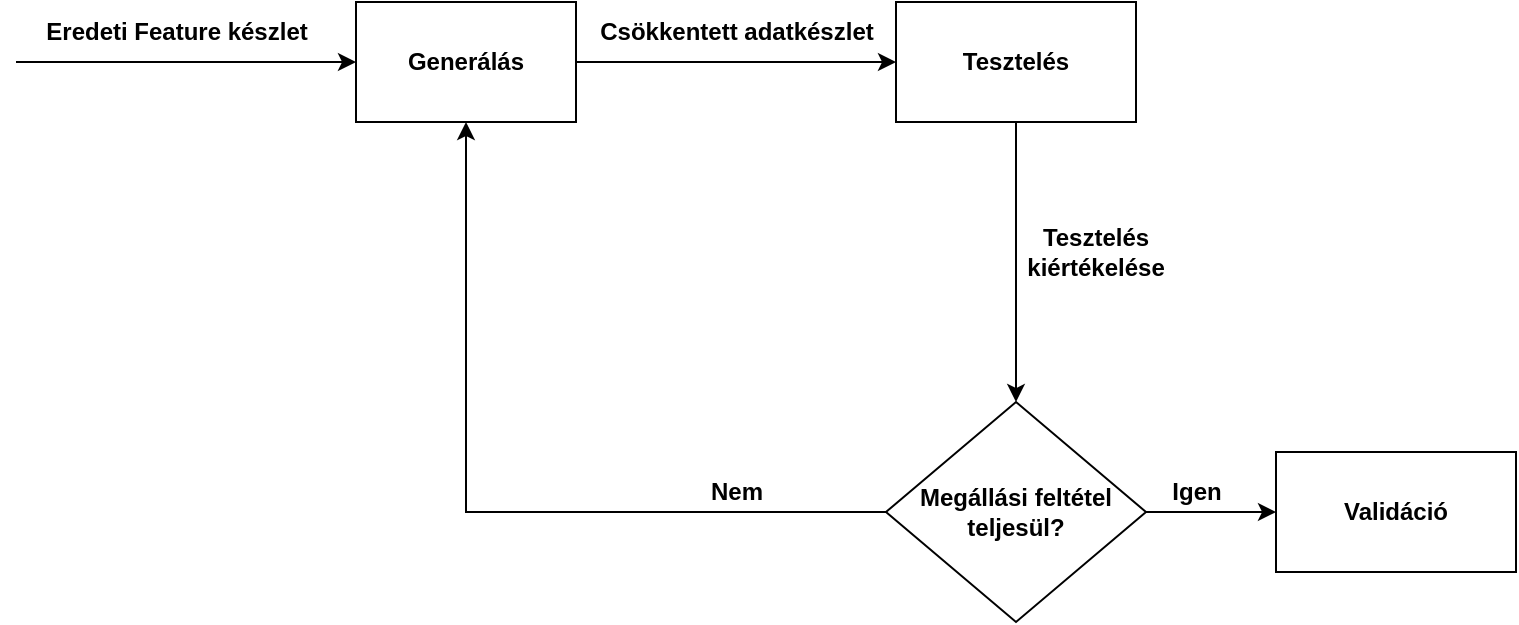 <mxfile version="20.8.23" type="github">
  <diagram name="1 oldal" id="frzoha-sSFbWyBRJqYV1">
    <mxGraphModel dx="1050" dy="538" grid="1" gridSize="10" guides="1" tooltips="1" connect="1" arrows="1" fold="1" page="1" pageScale="1" pageWidth="827" pageHeight="1169" math="0" shadow="0">
      <root>
        <mxCell id="0" />
        <mxCell id="1" parent="0" />
        <mxCell id="f_jFxjglcS5LHNjJjFDD-1" value="" style="endArrow=classic;html=1;rounded=0;" edge="1" parent="1" target="f_jFxjglcS5LHNjJjFDD-4">
          <mxGeometry width="50" height="50" relative="1" as="geometry">
            <mxPoint x="60" y="190" as="sourcePoint" />
            <mxPoint x="250" y="190" as="targetPoint" />
          </mxGeometry>
        </mxCell>
        <mxCell id="f_jFxjglcS5LHNjJjFDD-3" value="&lt;b&gt;Eredeti Feature készlet&lt;br&gt;&lt;/b&gt;" style="text;html=1;align=center;verticalAlign=middle;resizable=0;points=[];autosize=1;strokeColor=none;fillColor=none;" vertex="1" parent="1">
          <mxGeometry x="60" y="160" width="160" height="30" as="geometry" />
        </mxCell>
        <mxCell id="f_jFxjglcS5LHNjJjFDD-4" value="&lt;b&gt;Generálás&lt;/b&gt;" style="rounded=0;whiteSpace=wrap;html=1;" vertex="1" parent="1">
          <mxGeometry x="230" y="160" width="110" height="60" as="geometry" />
        </mxCell>
        <mxCell id="f_jFxjglcS5LHNjJjFDD-5" value="" style="endArrow=classic;html=1;rounded=0;exitX=1;exitY=0.5;exitDx=0;exitDy=0;" edge="1" parent="1" source="f_jFxjglcS5LHNjJjFDD-4">
          <mxGeometry width="50" height="50" relative="1" as="geometry">
            <mxPoint x="390" y="350" as="sourcePoint" />
            <mxPoint x="500" y="190" as="targetPoint" />
          </mxGeometry>
        </mxCell>
        <mxCell id="f_jFxjglcS5LHNjJjFDD-6" value="&lt;b&gt;Csökkentett adatkészlet&lt;br&gt;&lt;/b&gt;" style="text;html=1;align=center;verticalAlign=middle;resizable=0;points=[];autosize=1;strokeColor=none;fillColor=none;" vertex="1" parent="1">
          <mxGeometry x="340" y="160" width="160" height="30" as="geometry" />
        </mxCell>
        <mxCell id="f_jFxjglcS5LHNjJjFDD-7" value="&lt;b&gt;Tesztelés&lt;/b&gt;" style="rounded=0;whiteSpace=wrap;html=1;" vertex="1" parent="1">
          <mxGeometry x="500" y="160" width="120" height="60" as="geometry" />
        </mxCell>
        <mxCell id="f_jFxjglcS5LHNjJjFDD-8" value="" style="endArrow=classic;html=1;rounded=0;exitX=0.5;exitY=1;exitDx=0;exitDy=0;" edge="1" parent="1" source="f_jFxjglcS5LHNjJjFDD-7">
          <mxGeometry width="50" height="50" relative="1" as="geometry">
            <mxPoint x="390" y="350" as="sourcePoint" />
            <mxPoint x="560" y="360" as="targetPoint" />
          </mxGeometry>
        </mxCell>
        <mxCell id="f_jFxjglcS5LHNjJjFDD-9" value="&lt;b&gt;Tesztelés kiértékelése&lt;br&gt;&lt;/b&gt;" style="text;html=1;strokeColor=none;fillColor=none;align=center;verticalAlign=middle;whiteSpace=wrap;rounded=0;" vertex="1" parent="1">
          <mxGeometry x="570" y="270" width="60" height="30" as="geometry" />
        </mxCell>
        <mxCell id="f_jFxjglcS5LHNjJjFDD-10" value="&lt;b&gt;Megállási feltétel teljesül?&lt;/b&gt;" style="rhombus;whiteSpace=wrap;html=1;" vertex="1" parent="1">
          <mxGeometry x="495" y="360" width="130" height="110" as="geometry" />
        </mxCell>
        <mxCell id="f_jFxjglcS5LHNjJjFDD-11" value="" style="endArrow=classic;html=1;rounded=0;exitX=0;exitY=0.5;exitDx=0;exitDy=0;entryX=0.5;entryY=1;entryDx=0;entryDy=0;" edge="1" parent="1" source="f_jFxjglcS5LHNjJjFDD-10" target="f_jFxjglcS5LHNjJjFDD-4">
          <mxGeometry width="50" height="50" relative="1" as="geometry">
            <mxPoint x="390" y="350" as="sourcePoint" />
            <mxPoint x="440" y="300" as="targetPoint" />
            <Array as="points">
              <mxPoint x="285" y="415" />
            </Array>
          </mxGeometry>
        </mxCell>
        <mxCell id="f_jFxjglcS5LHNjJjFDD-12" value="&lt;b&gt;Nem&lt;/b&gt;" style="text;html=1;align=center;verticalAlign=middle;resizable=0;points=[];autosize=1;strokeColor=none;fillColor=none;" vertex="1" parent="1">
          <mxGeometry x="395" y="390" width="50" height="30" as="geometry" />
        </mxCell>
        <mxCell id="f_jFxjglcS5LHNjJjFDD-13" value="" style="endArrow=classic;html=1;rounded=0;exitX=1;exitY=0.5;exitDx=0;exitDy=0;" edge="1" parent="1" source="f_jFxjglcS5LHNjJjFDD-10">
          <mxGeometry width="50" height="50" relative="1" as="geometry">
            <mxPoint x="390" y="350" as="sourcePoint" />
            <mxPoint x="690" y="415" as="targetPoint" />
          </mxGeometry>
        </mxCell>
        <mxCell id="f_jFxjglcS5LHNjJjFDD-14" value="&lt;b&gt;Igen&lt;/b&gt;" style="text;html=1;align=center;verticalAlign=middle;resizable=0;points=[];autosize=1;strokeColor=none;fillColor=none;" vertex="1" parent="1">
          <mxGeometry x="625" y="390" width="50" height="30" as="geometry" />
        </mxCell>
        <mxCell id="f_jFxjglcS5LHNjJjFDD-16" value="&lt;b&gt;Validáció&lt;/b&gt;" style="rounded=0;whiteSpace=wrap;html=1;" vertex="1" parent="1">
          <mxGeometry x="690" y="385" width="120" height="60" as="geometry" />
        </mxCell>
      </root>
    </mxGraphModel>
  </diagram>
</mxfile>
